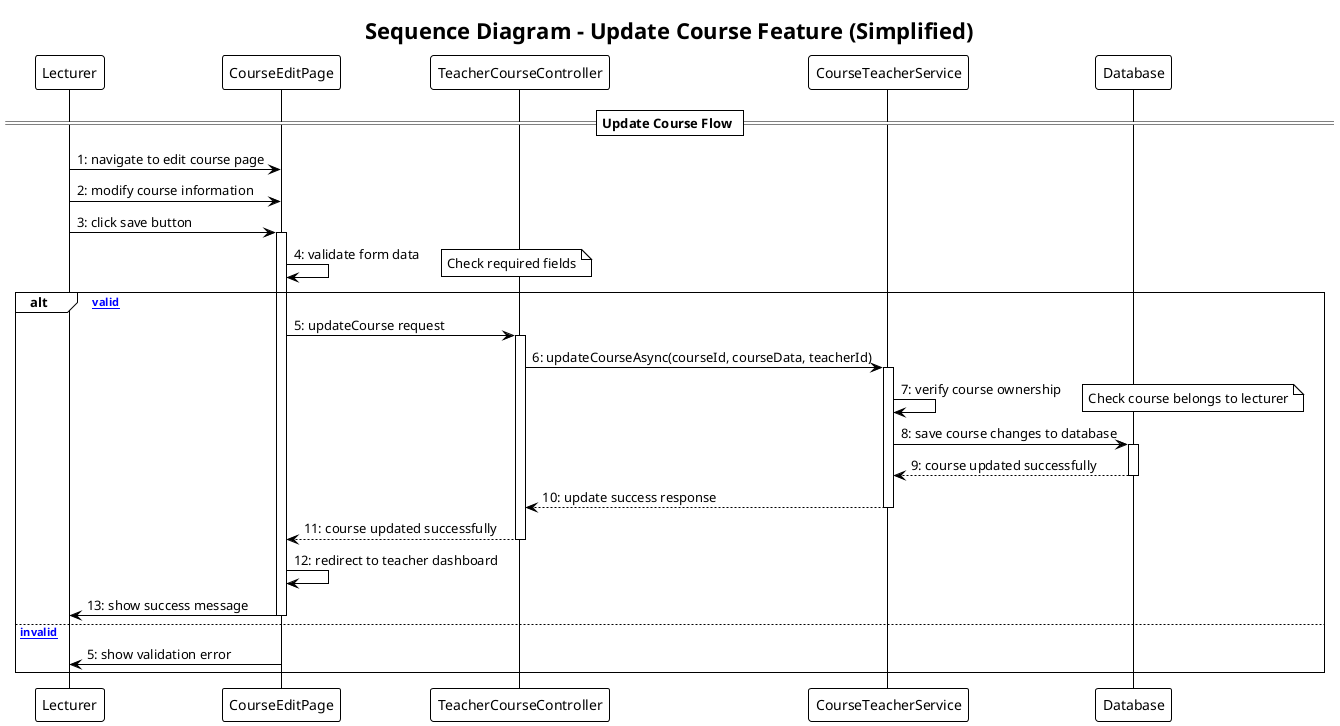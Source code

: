 @startuml Update Course Sequence Diagram - Simplified
!theme plain
title Sequence Diagram - Update Course Feature (Simplified)

participant "Lecturer" as L
participant "CourseEditPage" as CEP
participant "TeacherCourseController" as TCC
participant "CourseTeacherService" as CTS
participant "Database" as DB

== Update Course Flow ==

L -> CEP: 1: navigate to edit course page
L -> CEP: 2: modify course information
L -> CEP: 3: click save button
activate CEP

CEP -> CEP: 4: validate form data
note right: Check required fields

alt [Form valid]
    CEP -> TCC: 5: updateCourse request
    activate TCC
    
    TCC -> CTS: 6: updateCourseAsync(courseId, courseData, teacherId)
    activate CTS
    
    CTS -> CTS: 7: verify course ownership
    note right: Check course belongs to lecturer
    
    CTS -> DB: 8: save course changes to database
    activate DB
    DB --> CTS: 9: course updated successfully
    deactivate DB
    
    CTS --> TCC: 10: update success response
    deactivate CTS
    
    TCC --> CEP: 11: course updated successfully
    deactivate TCC
    
    CEP -> CEP: 12: redirect to teacher dashboard
    CEP -> L: 13: show success message
    deactivate CEP
    
else [Form invalid]
    CEP -> L: 5: show validation error
    deactivate CEP
end

@enduml 